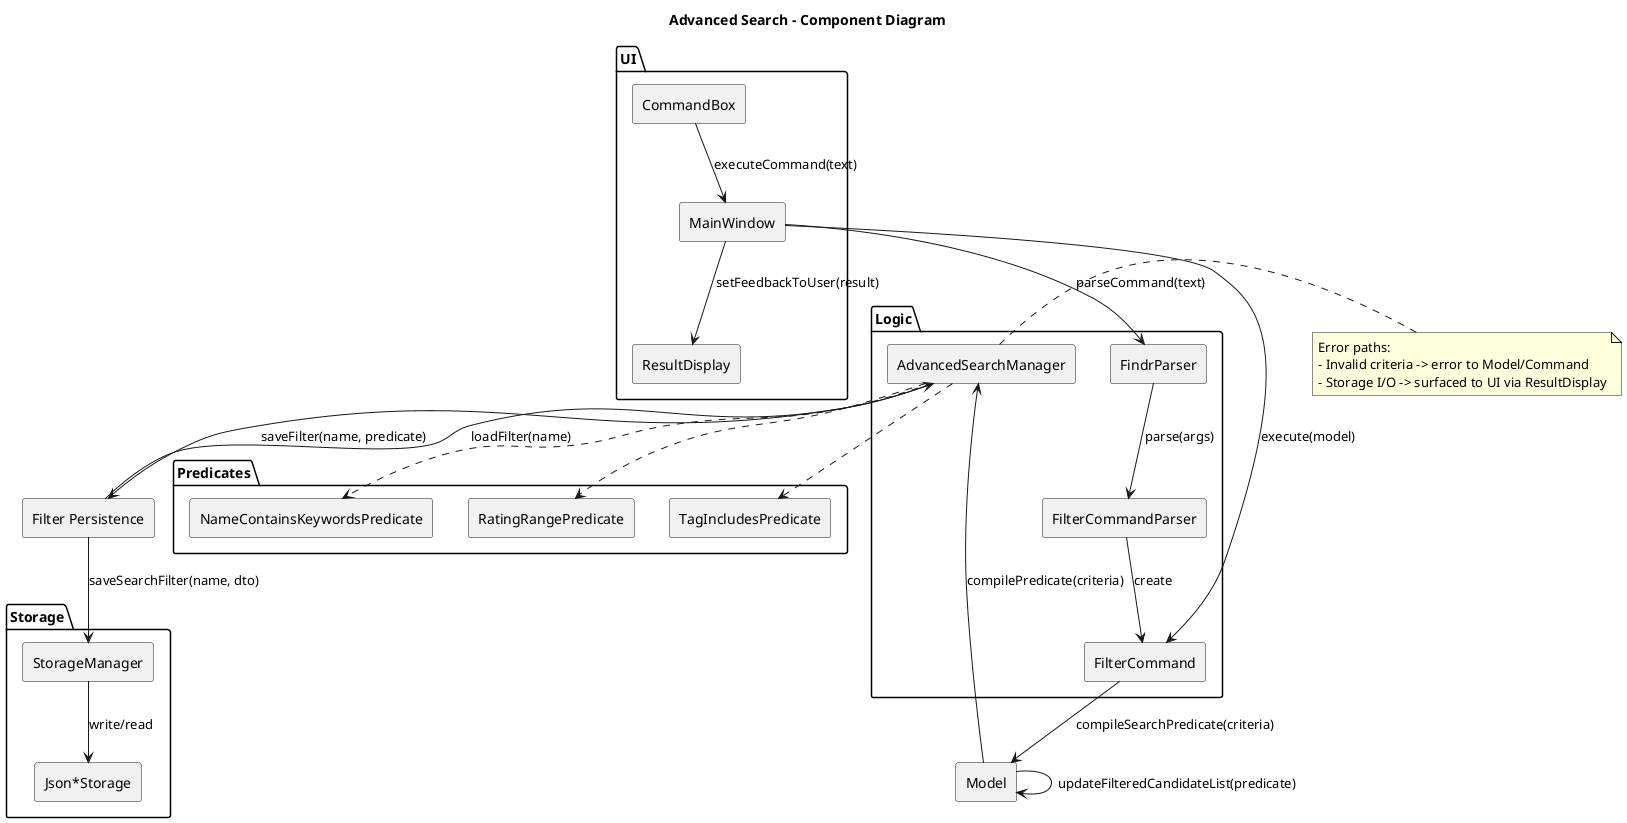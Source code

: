 @startuml SearchComponents
title Advanced Search - Component Diagram

skinparam componentStyle rectangle

package UI {
  [MainWindow]
  [CommandBox]
  [ResultDisplay]
}

package Logic {
  [FindrParser]
  [FilterCommandParser]
  [FilterCommand]
  [AdvancedSearchManager]
}

package Storage {
  [StorageManager]
  [Json*Storage]
}

package Predicates {
  [NameContainsKeywordsPredicate]
  [RatingRangePredicate]
  [TagIncludesPredicate]
}

[CommandBox] --> [MainWindow] : executeCommand(text)
[MainWindow] --> [FindrParser] : parseCommand(text)
[FindrParser] --> [FilterCommandParser] : parse(args)
[FilterCommandParser] --> [FilterCommand] : create
[MainWindow] --> [FilterCommand] : execute(model)

[FilterCommand] --> [Model] : compileSearchPredicate(criteria)
[Model] --> [AdvancedSearchManager] : compilePredicate(criteria)
[AdvancedSearchManager] ..> [NameContainsKeywordsPredicate]
[AdvancedSearchManager] ..> [RatingRangePredicate]
[AdvancedSearchManager] ..> [TagIncludesPredicate]
[Model] --> [Model] : updateFilteredCandidateList(predicate)
[MainWindow] --> [ResultDisplay] : setFeedbackToUser(result)

component "Filter Persistence" as FP
[AdvancedSearchManager] --> FP : saveFilter(name, predicate)
FP --> [StorageManager] : saveSearchFilter(name, dto)
[StorageManager] --> [Json*Storage] : write/read
[AdvancedSearchManager] <-- FP : loadFilter(name)

note right of [AdvancedSearchManager]
Error paths:
- Invalid criteria -> error to Model/Command
- Storage I/O -> surfaced to UI via ResultDisplay
end note

@enduml


